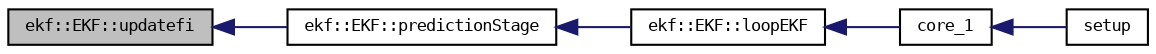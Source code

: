 digraph "ekf::EKF::updatefi"
{
  bgcolor="transparent";
  edge [fontname="DejaVuSansMono",fontsize="8",labelfontname="DejaVuSansMono",labelfontsize="8"];
  node [fontname="DejaVuSansMono",fontsize="8",shape=record];
  rankdir="LR";
  Node66 [label="ekf::EKF::updatefi",height=0.2,width=0.4,color="black", fillcolor="grey75", style="filled", fontcolor="black"];
  Node66 -> Node67 [dir="back",color="midnightblue",fontsize="8",style="solid",fontname="DejaVuSansMono"];
  Node67 [label="ekf::EKF::predictionStage",height=0.2,width=0.4,color="black",URL="$classekf_1_1EKF.html#ae27545818f775f4aa6b999e012a851e3"];
  Node67 -> Node68 [dir="back",color="midnightblue",fontsize="8",style="solid",fontname="DejaVuSansMono"];
  Node68 [label="ekf::EKF::loopEKF",height=0.2,width=0.4,color="black",URL="$classekf_1_1EKF.html#a651814ff64d234394572e2e7c5703a43"];
  Node68 -> Node69 [dir="back",color="midnightblue",fontsize="8",style="solid",fontname="DejaVuSansMono"];
  Node69 [label="core_1",height=0.2,width=0.4,color="black",URL="$main_8cpp.html#aa561fc46a0358a47fa9151f211523ba0"];
  Node69 -> Node70 [dir="back",color="midnightblue",fontsize="8",style="solid",fontname="DejaVuSansMono"];
  Node70 [label="setup",height=0.2,width=0.4,color="black",URL="$main_8cpp.html#a4fc01d736fe50cf5b977f755b675f11d"];
}
